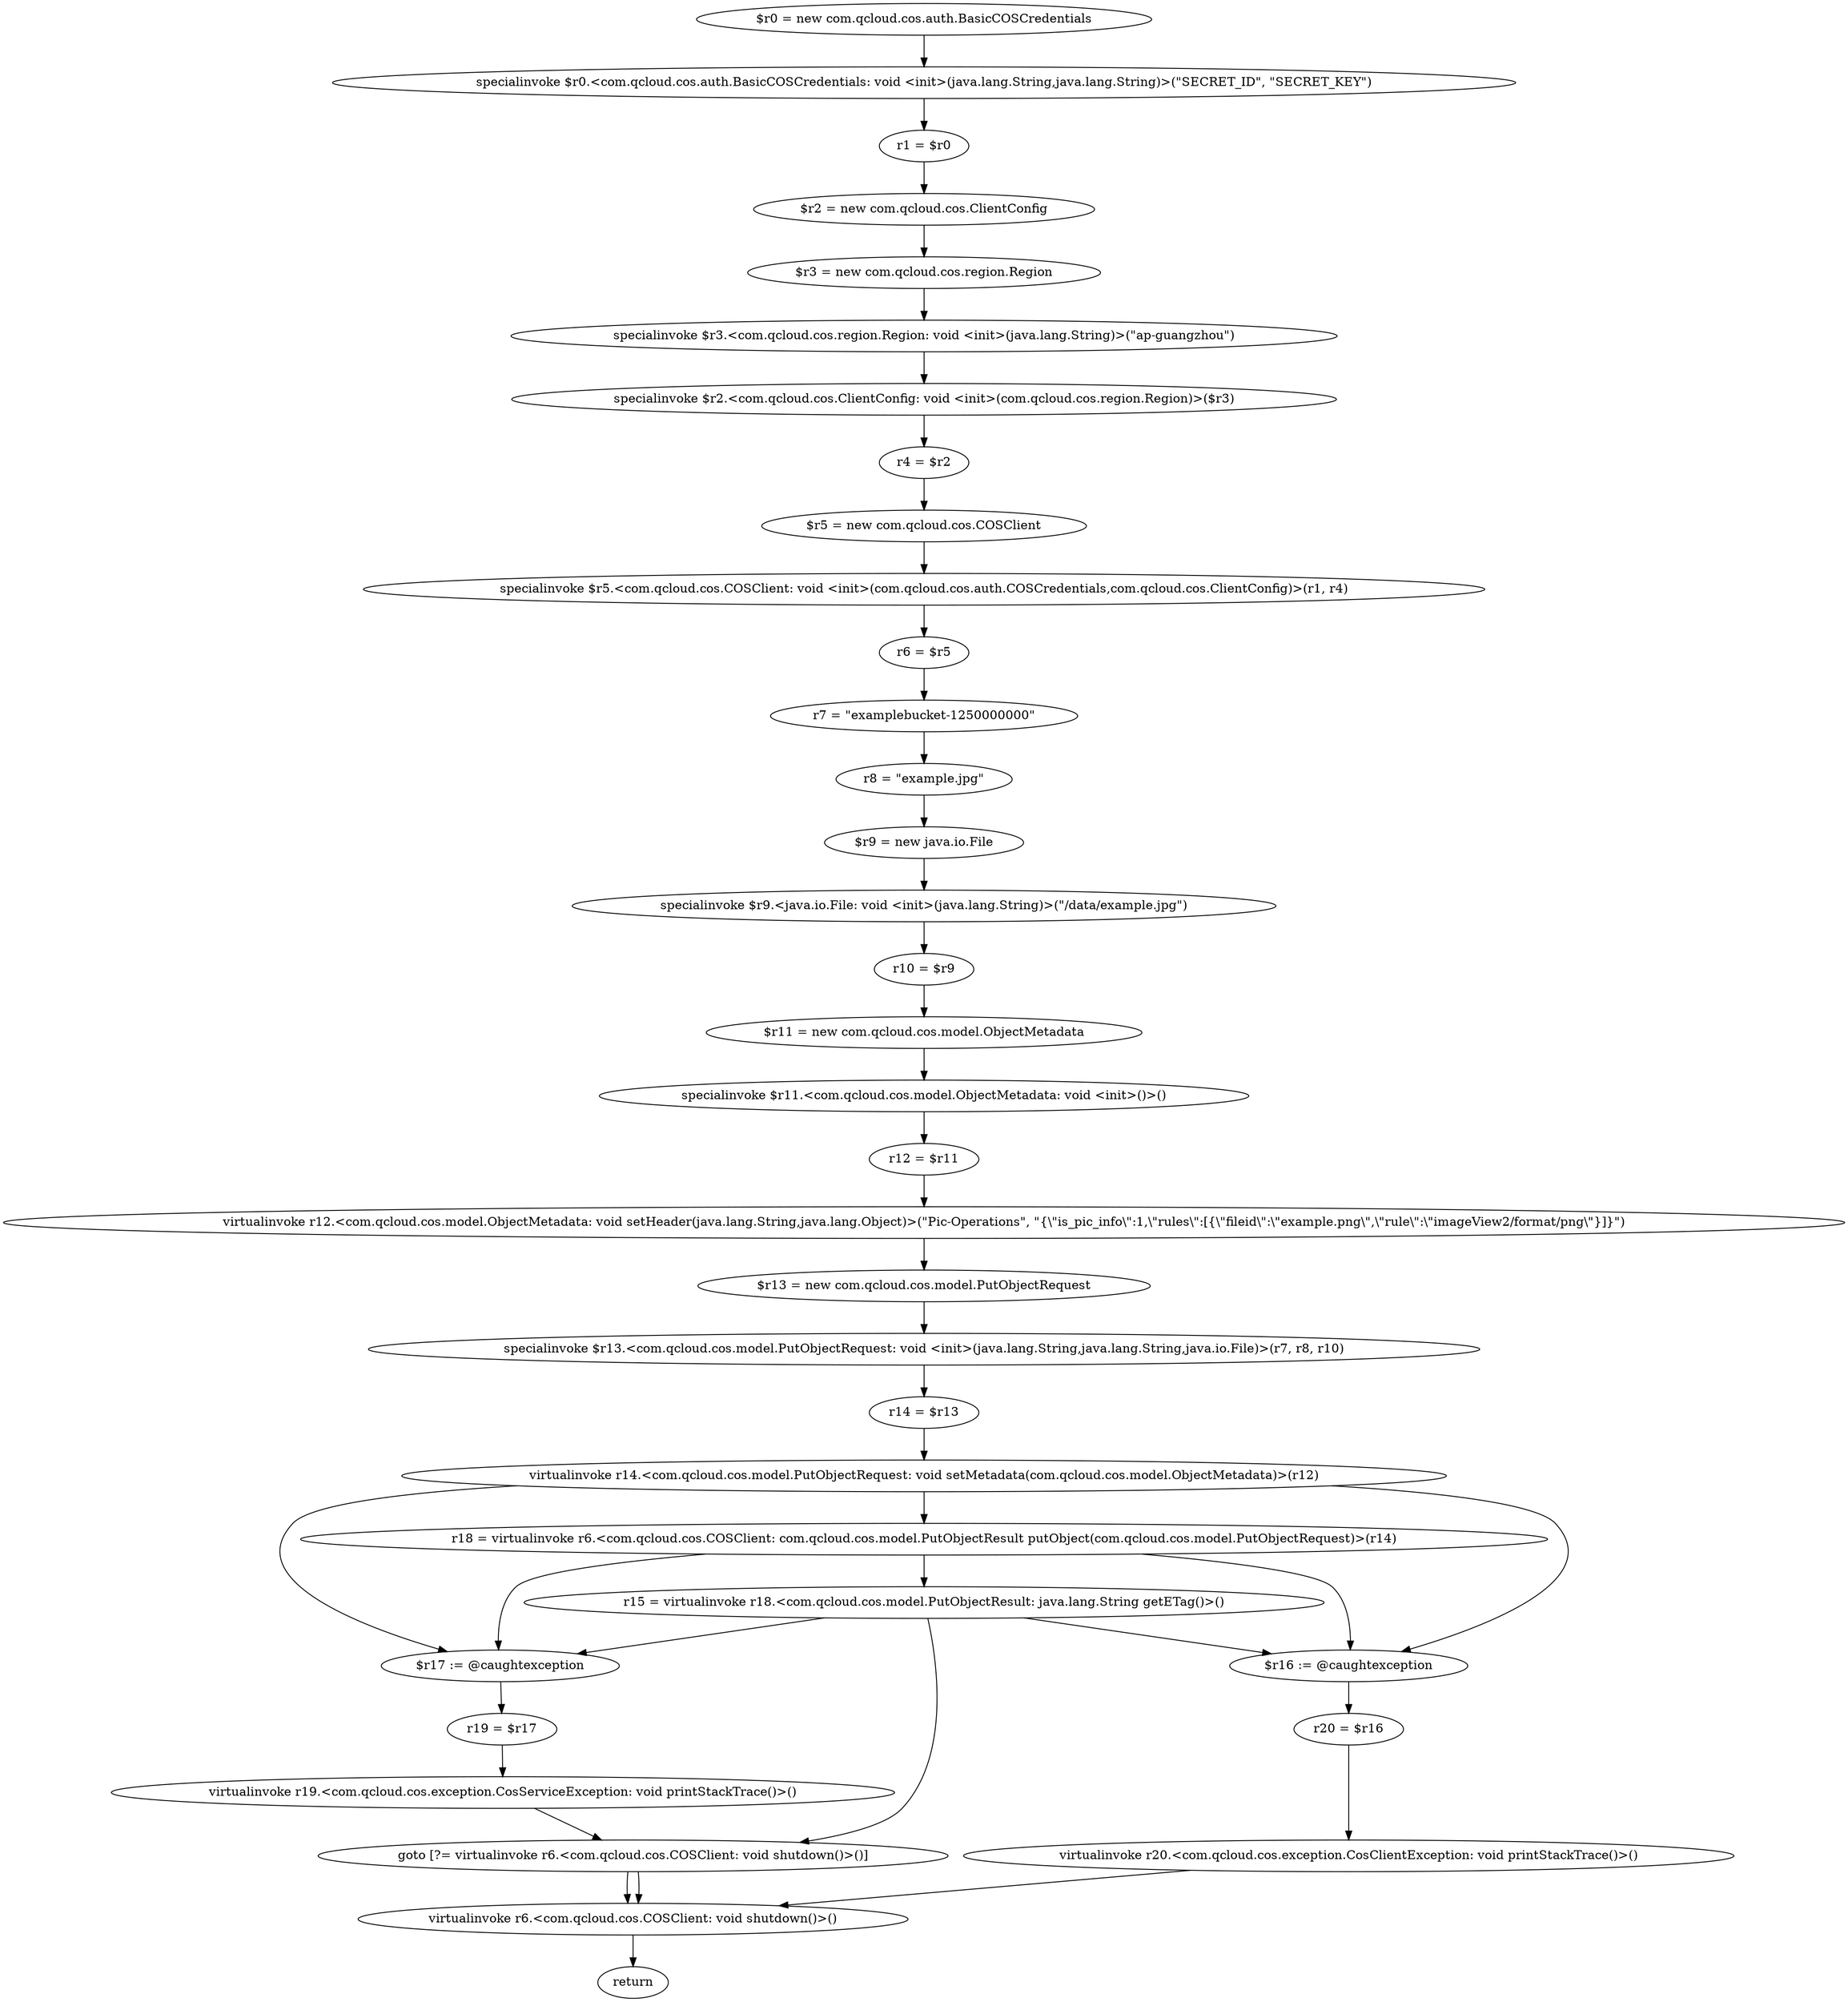 digraph "unitGraph" {
    "$r0 = new com.qcloud.cos.auth.BasicCOSCredentials"
    "specialinvoke $r0.<com.qcloud.cos.auth.BasicCOSCredentials: void <init>(java.lang.String,java.lang.String)>(\"SECRET_ID\", \"SECRET_KEY\")"
    "r1 = $r0"
    "$r2 = new com.qcloud.cos.ClientConfig"
    "$r3 = new com.qcloud.cos.region.Region"
    "specialinvoke $r3.<com.qcloud.cos.region.Region: void <init>(java.lang.String)>(\"ap-guangzhou\")"
    "specialinvoke $r2.<com.qcloud.cos.ClientConfig: void <init>(com.qcloud.cos.region.Region)>($r3)"
    "r4 = $r2"
    "$r5 = new com.qcloud.cos.COSClient"
    "specialinvoke $r5.<com.qcloud.cos.COSClient: void <init>(com.qcloud.cos.auth.COSCredentials,com.qcloud.cos.ClientConfig)>(r1, r4)"
    "r6 = $r5"
    "r7 = \"examplebucket-1250000000\""
    "r8 = \"example.jpg\""
    "$r9 = new java.io.File"
    "specialinvoke $r9.<java.io.File: void <init>(java.lang.String)>(\"/data/example.jpg\")"
    "r10 = $r9"
    "$r11 = new com.qcloud.cos.model.ObjectMetadata"
    "specialinvoke $r11.<com.qcloud.cos.model.ObjectMetadata: void <init>()>()"
    "r12 = $r11"
    "virtualinvoke r12.<com.qcloud.cos.model.ObjectMetadata: void setHeader(java.lang.String,java.lang.Object)>(\"Pic-Operations\", \"{\\\"is_pic_info\\\":1,\\\"rules\\\":[{\\\"fileid\\\":\\\"example.png\\\",\\\"rule\\\":\\\"imageView2/format/png\\\"}]}\")"
    "$r13 = new com.qcloud.cos.model.PutObjectRequest"
    "specialinvoke $r13.<com.qcloud.cos.model.PutObjectRequest: void <init>(java.lang.String,java.lang.String,java.io.File)>(r7, r8, r10)"
    "r14 = $r13"
    "virtualinvoke r14.<com.qcloud.cos.model.PutObjectRequest: void setMetadata(com.qcloud.cos.model.ObjectMetadata)>(r12)"
    "r18 = virtualinvoke r6.<com.qcloud.cos.COSClient: com.qcloud.cos.model.PutObjectResult putObject(com.qcloud.cos.model.PutObjectRequest)>(r14)"
    "r15 = virtualinvoke r18.<com.qcloud.cos.model.PutObjectResult: java.lang.String getETag()>()"
    "goto [?= virtualinvoke r6.<com.qcloud.cos.COSClient: void shutdown()>()]"
    "$r17 := @caughtexception"
    "r19 = $r17"
    "virtualinvoke r19.<com.qcloud.cos.exception.CosServiceException: void printStackTrace()>()"
    "$r16 := @caughtexception"
    "r20 = $r16"
    "virtualinvoke r20.<com.qcloud.cos.exception.CosClientException: void printStackTrace()>()"
    "virtualinvoke r6.<com.qcloud.cos.COSClient: void shutdown()>()"
    "return"
    "$r0 = new com.qcloud.cos.auth.BasicCOSCredentials"->"specialinvoke $r0.<com.qcloud.cos.auth.BasicCOSCredentials: void <init>(java.lang.String,java.lang.String)>(\"SECRET_ID\", \"SECRET_KEY\")";
    "specialinvoke $r0.<com.qcloud.cos.auth.BasicCOSCredentials: void <init>(java.lang.String,java.lang.String)>(\"SECRET_ID\", \"SECRET_KEY\")"->"r1 = $r0";
    "r1 = $r0"->"$r2 = new com.qcloud.cos.ClientConfig";
    "$r2 = new com.qcloud.cos.ClientConfig"->"$r3 = new com.qcloud.cos.region.Region";
    "$r3 = new com.qcloud.cos.region.Region"->"specialinvoke $r3.<com.qcloud.cos.region.Region: void <init>(java.lang.String)>(\"ap-guangzhou\")";
    "specialinvoke $r3.<com.qcloud.cos.region.Region: void <init>(java.lang.String)>(\"ap-guangzhou\")"->"specialinvoke $r2.<com.qcloud.cos.ClientConfig: void <init>(com.qcloud.cos.region.Region)>($r3)";
    "specialinvoke $r2.<com.qcloud.cos.ClientConfig: void <init>(com.qcloud.cos.region.Region)>($r3)"->"r4 = $r2";
    "r4 = $r2"->"$r5 = new com.qcloud.cos.COSClient";
    "$r5 = new com.qcloud.cos.COSClient"->"specialinvoke $r5.<com.qcloud.cos.COSClient: void <init>(com.qcloud.cos.auth.COSCredentials,com.qcloud.cos.ClientConfig)>(r1, r4)";
    "specialinvoke $r5.<com.qcloud.cos.COSClient: void <init>(com.qcloud.cos.auth.COSCredentials,com.qcloud.cos.ClientConfig)>(r1, r4)"->"r6 = $r5";
    "r6 = $r5"->"r7 = \"examplebucket-1250000000\"";
    "r7 = \"examplebucket-1250000000\""->"r8 = \"example.jpg\"";
    "r8 = \"example.jpg\""->"$r9 = new java.io.File";
    "$r9 = new java.io.File"->"specialinvoke $r9.<java.io.File: void <init>(java.lang.String)>(\"/data/example.jpg\")";
    "specialinvoke $r9.<java.io.File: void <init>(java.lang.String)>(\"/data/example.jpg\")"->"r10 = $r9";
    "r10 = $r9"->"$r11 = new com.qcloud.cos.model.ObjectMetadata";
    "$r11 = new com.qcloud.cos.model.ObjectMetadata"->"specialinvoke $r11.<com.qcloud.cos.model.ObjectMetadata: void <init>()>()";
    "specialinvoke $r11.<com.qcloud.cos.model.ObjectMetadata: void <init>()>()"->"r12 = $r11";
    "r12 = $r11"->"virtualinvoke r12.<com.qcloud.cos.model.ObjectMetadata: void setHeader(java.lang.String,java.lang.Object)>(\"Pic-Operations\", \"{\\\"is_pic_info\\\":1,\\\"rules\\\":[{\\\"fileid\\\":\\\"example.png\\\",\\\"rule\\\":\\\"imageView2/format/png\\\"}]}\")";
    "virtualinvoke r12.<com.qcloud.cos.model.ObjectMetadata: void setHeader(java.lang.String,java.lang.Object)>(\"Pic-Operations\", \"{\\\"is_pic_info\\\":1,\\\"rules\\\":[{\\\"fileid\\\":\\\"example.png\\\",\\\"rule\\\":\\\"imageView2/format/png\\\"}]}\")"->"$r13 = new com.qcloud.cos.model.PutObjectRequest";
    "$r13 = new com.qcloud.cos.model.PutObjectRequest"->"specialinvoke $r13.<com.qcloud.cos.model.PutObjectRequest: void <init>(java.lang.String,java.lang.String,java.io.File)>(r7, r8, r10)";
    "specialinvoke $r13.<com.qcloud.cos.model.PutObjectRequest: void <init>(java.lang.String,java.lang.String,java.io.File)>(r7, r8, r10)"->"r14 = $r13";
    "r14 = $r13"->"virtualinvoke r14.<com.qcloud.cos.model.PutObjectRequest: void setMetadata(com.qcloud.cos.model.ObjectMetadata)>(r12)";
    "virtualinvoke r14.<com.qcloud.cos.model.PutObjectRequest: void setMetadata(com.qcloud.cos.model.ObjectMetadata)>(r12)"->"$r17 := @caughtexception";
    "virtualinvoke r14.<com.qcloud.cos.model.PutObjectRequest: void setMetadata(com.qcloud.cos.model.ObjectMetadata)>(r12)"->"$r16 := @caughtexception";
    "virtualinvoke r14.<com.qcloud.cos.model.PutObjectRequest: void setMetadata(com.qcloud.cos.model.ObjectMetadata)>(r12)"->"r18 = virtualinvoke r6.<com.qcloud.cos.COSClient: com.qcloud.cos.model.PutObjectResult putObject(com.qcloud.cos.model.PutObjectRequest)>(r14)";
    "r18 = virtualinvoke r6.<com.qcloud.cos.COSClient: com.qcloud.cos.model.PutObjectResult putObject(com.qcloud.cos.model.PutObjectRequest)>(r14)"->"$r17 := @caughtexception";
    "r18 = virtualinvoke r6.<com.qcloud.cos.COSClient: com.qcloud.cos.model.PutObjectResult putObject(com.qcloud.cos.model.PutObjectRequest)>(r14)"->"$r16 := @caughtexception";
    "r18 = virtualinvoke r6.<com.qcloud.cos.COSClient: com.qcloud.cos.model.PutObjectResult putObject(com.qcloud.cos.model.PutObjectRequest)>(r14)"->"r15 = virtualinvoke r18.<com.qcloud.cos.model.PutObjectResult: java.lang.String getETag()>()";
    "r15 = virtualinvoke r18.<com.qcloud.cos.model.PutObjectResult: java.lang.String getETag()>()"->"$r17 := @caughtexception";
    "r15 = virtualinvoke r18.<com.qcloud.cos.model.PutObjectResult: java.lang.String getETag()>()"->"$r16 := @caughtexception";
    "r15 = virtualinvoke r18.<com.qcloud.cos.model.PutObjectResult: java.lang.String getETag()>()"->"goto [?= virtualinvoke r6.<com.qcloud.cos.COSClient: void shutdown()>()]";
    "goto [?= virtualinvoke r6.<com.qcloud.cos.COSClient: void shutdown()>()]"->"virtualinvoke r6.<com.qcloud.cos.COSClient: void shutdown()>()";
    "$r17 := @caughtexception"->"r19 = $r17";
    "r19 = $r17"->"virtualinvoke r19.<com.qcloud.cos.exception.CosServiceException: void printStackTrace()>()";
    "virtualinvoke r19.<com.qcloud.cos.exception.CosServiceException: void printStackTrace()>()"->"goto [?= virtualinvoke r6.<com.qcloud.cos.COSClient: void shutdown()>()]";
    "goto [?= virtualinvoke r6.<com.qcloud.cos.COSClient: void shutdown()>()]"->"virtualinvoke r6.<com.qcloud.cos.COSClient: void shutdown()>()";
    "$r16 := @caughtexception"->"r20 = $r16";
    "r20 = $r16"->"virtualinvoke r20.<com.qcloud.cos.exception.CosClientException: void printStackTrace()>()";
    "virtualinvoke r20.<com.qcloud.cos.exception.CosClientException: void printStackTrace()>()"->"virtualinvoke r6.<com.qcloud.cos.COSClient: void shutdown()>()";
    "virtualinvoke r6.<com.qcloud.cos.COSClient: void shutdown()>()"->"return";
}
